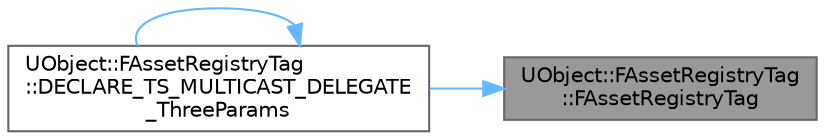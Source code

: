 digraph "UObject::FAssetRegistryTag::FAssetRegistryTag"
{
 // INTERACTIVE_SVG=YES
 // LATEX_PDF_SIZE
  bgcolor="transparent";
  edge [fontname=Helvetica,fontsize=10,labelfontname=Helvetica,labelfontsize=10];
  node [fontname=Helvetica,fontsize=10,shape=box,height=0.2,width=0.4];
  rankdir="RL";
  Node1 [id="Node000001",label="UObject::FAssetRegistryTag\l::FAssetRegistryTag",height=0.2,width=0.4,color="gray40", fillcolor="grey60", style="filled", fontcolor="black",tooltip=" "];
  Node1 -> Node2 [id="edge1_Node000001_Node000002",dir="back",color="steelblue1",style="solid",tooltip=" "];
  Node2 [id="Node000002",label="UObject::FAssetRegistryTag\l::DECLARE_TS_MULTICAST_DELEGATE\l_ThreeParams",height=0.2,width=0.4,color="grey40", fillcolor="white", style="filled",URL="$d3/d11/structUObject_1_1FAssetRegistryTag.html#a8da747ecc32678166143e32b699d2398",tooltip=" "];
  Node2 -> Node2 [id="edge2_Node000002_Node000002",dir="back",color="steelblue1",style="solid",tooltip=" "];
}
